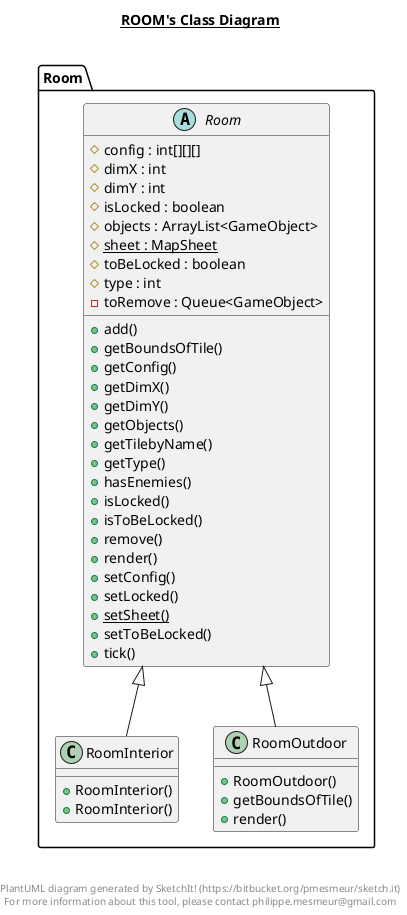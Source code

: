 @startuml

title __ROOM's Class Diagram__\n

  namespace Room {
    abstract class Room.Room {
        # config : int[][][]
        # dimX : int
        # dimY : int
        # isLocked : boolean
        # objects : ArrayList<GameObject>
        {static} # sheet : MapSheet
        # toBeLocked : boolean
        # type : int
        - toRemove : Queue<GameObject>
        + add()
        + getBoundsOfTile()
        + getConfig()
        + getDimX()
        + getDimY()
        + getObjects()
        + getTilebyName()
        + getType()
        + hasEnemies()
        + isLocked()
        + isToBeLocked()
        + remove()
        + render()
        + setConfig()
        + setLocked()
        {static} + setSheet()
        + setToBeLocked()
        + tick()
    }
  }
  

  namespace Room {
    class Room.RoomInterior {
        + RoomInterior()
        + RoomInterior()
    }
  }
  

  namespace Room {
    class Room.RoomOutdoor {
        + RoomOutdoor()
        + getBoundsOfTile()
        + render()
    }
  }
  

  Room.RoomInterior -up-|> Room.Room
  Room.RoomOutdoor -up-|> Room.Room


right footer


PlantUML diagram generated by SketchIt! (https://bitbucket.org/pmesmeur/sketch.it)
For more information about this tool, please contact philippe.mesmeur@gmail.com
endfooter

@enduml
